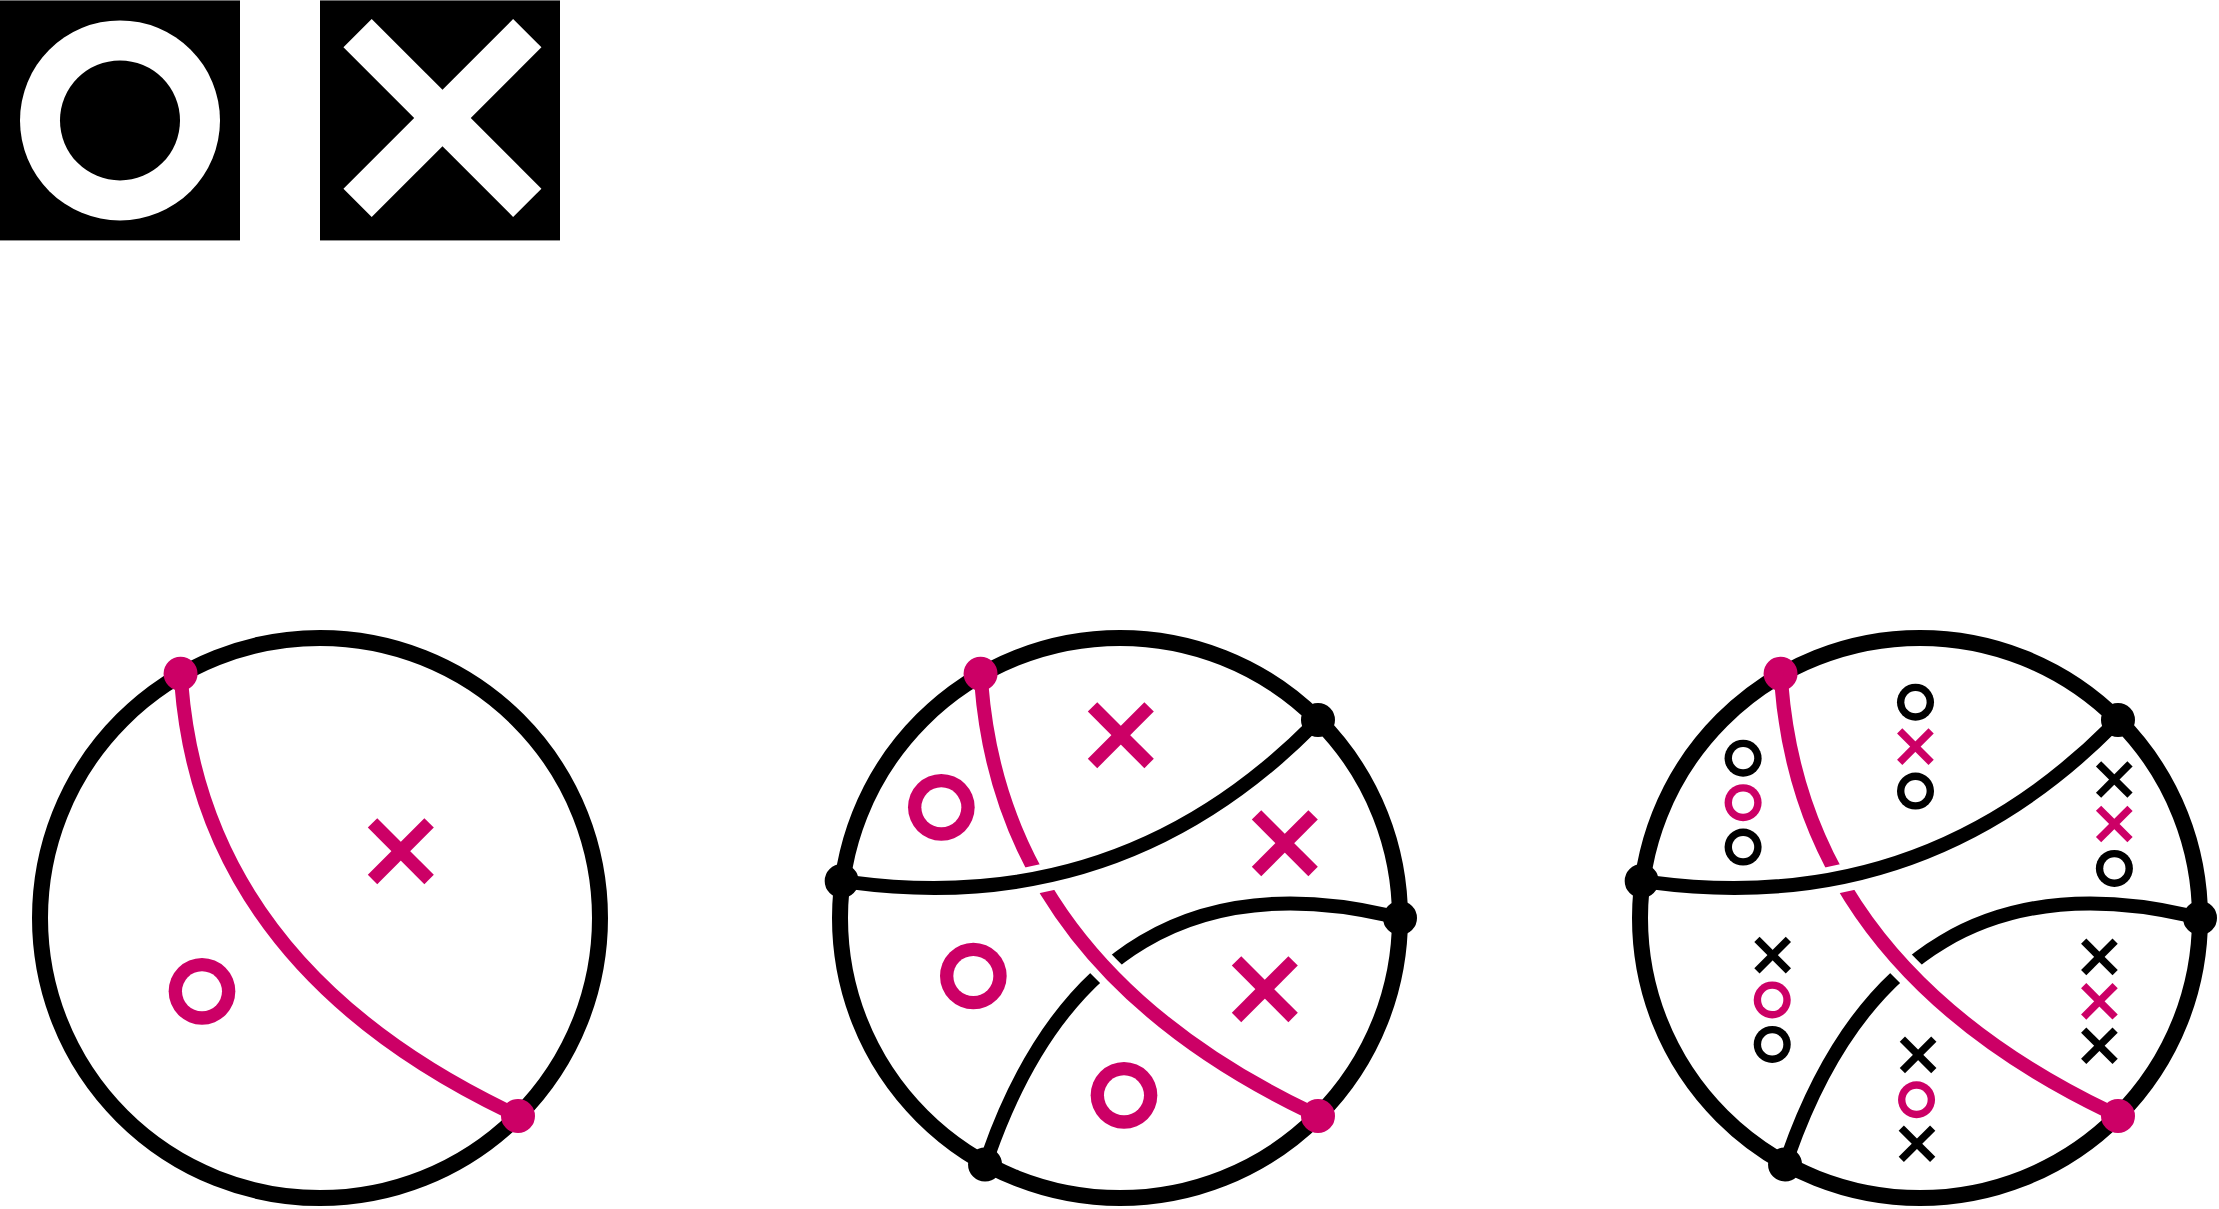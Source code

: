 <mxfile version="17.4.2" type="device"><diagram id="XhJrs_DZZcJG0PwJcU9H" name="Page-1"><mxGraphModel dx="1862" dy="1175" grid="1" gridSize="10" guides="1" tooltips="1" connect="1" arrows="1" fold="1" page="1" pageScale="1" pageWidth="1100" pageHeight="850" math="0" shadow="0"><root><mxCell id="0"/><mxCell id="1" parent="0"/><mxCell id="ZoVubhiJDVBqyZDewWoj-236" value="" style="ellipse;whiteSpace=wrap;html=1;aspect=fixed;fillColor=none;strokeWidth=8;" vertex="1" parent="1"><mxGeometry x="40" y="360" width="280" height="280" as="geometry"/></mxCell><mxCell id="ZoVubhiJDVBqyZDewWoj-2" value="" style="ellipse;whiteSpace=wrap;html=1;aspect=fixed;fillColor=none;strokeWidth=8;" vertex="1" parent="1"><mxGeometry x="440" y="360" width="280" height="280" as="geometry"/></mxCell><mxCell id="ZoVubhiJDVBqyZDewWoj-237" value="" style="endArrow=oval;html=1;curved=1;strokeWidth=7;entryX=1;entryY=1;entryDx=0;entryDy=0;exitX=0.251;exitY=0.064;exitDx=0;exitDy=0;strokeColor=#CC0066;exitPerimeter=0;endFill=1;startArrow=oval;startFill=1;endSize=10;startSize=10;" edge="1" parent="1" source="ZoVubhiJDVBqyZDewWoj-236" target="ZoVubhiJDVBqyZDewWoj-236"><mxGeometry width="50" height="50" relative="1" as="geometry"><mxPoint x="71.173" y="483.293" as="sourcePoint"/><mxPoint x="302.328" y="424.338" as="targetPoint"/><Array as="points"><mxPoint x="121.667" y="523.333"/></Array></mxGeometry></mxCell><mxCell id="XhDwrXrgTt5UJmbR6_wa-1" value="" style="whiteSpace=wrap;html=1;aspect=fixed;strokeColor=none;fillColor=#000000;" parent="1" vertex="1"><mxGeometry x="20" y="41.21" width="120" height="120" as="geometry"/></mxCell><mxCell id="XhDwrXrgTt5UJmbR6_wa-2" value="" style="ellipse;whiteSpace=wrap;html=1;aspect=fixed;strokeColor=none;" parent="1" vertex="1"><mxGeometry x="30" y="51.21" width="100" height="100" as="geometry"/></mxCell><mxCell id="XhDwrXrgTt5UJmbR6_wa-3" value="" style="ellipse;whiteSpace=wrap;html=1;aspect=fixed;strokeColor=none;fillColor=#000000;" parent="1" vertex="1"><mxGeometry x="50" y="71.21" width="60" height="60" as="geometry"/></mxCell><mxCell id="XhDwrXrgTt5UJmbR6_wa-4" value="" style="whiteSpace=wrap;html=1;aspect=fixed;strokeColor=none;fillColor=#000000;" parent="1" vertex="1"><mxGeometry x="180" y="41.21" width="120" height="120" as="geometry"/></mxCell><mxCell id="XhDwrXrgTt5UJmbR6_wa-5" value="" style="rounded=0;whiteSpace=wrap;html=1;fillColor=#FFFFFF;strokeColor=none;rotation=45;" parent="1" vertex="1"><mxGeometry x="231.21" y="40" width="20" height="120" as="geometry"/></mxCell><mxCell id="XhDwrXrgTt5UJmbR6_wa-6" value="" style="rounded=0;whiteSpace=wrap;html=1;fillColor=#FFFFFF;strokeColor=none;rotation=-45;" parent="1" vertex="1"><mxGeometry x="231.21" y="40" width="20" height="120" as="geometry"/></mxCell><mxCell id="ZoVubhiJDVBqyZDewWoj-220" value="" style="group" vertex="1" connectable="0" parent="1"><mxGeometry x="474.003" y="428.003" width="33.333" height="33.333" as="geometry"/></mxCell><mxCell id="ZoVubhiJDVBqyZDewWoj-221" value="" style="ellipse;whiteSpace=wrap;html=1;aspect=fixed;strokeColor=none;fillColor=#CC0066;" vertex="1" parent="ZoVubhiJDVBqyZDewWoj-220"><mxGeometry width="33.333" height="33.333" as="geometry"/></mxCell><mxCell id="ZoVubhiJDVBqyZDewWoj-222" value="" style="ellipse;whiteSpace=wrap;html=1;aspect=fixed;strokeColor=none;fillColor=#FFFFFF;" vertex="1" parent="ZoVubhiJDVBqyZDewWoj-220"><mxGeometry x="6.667" y="6.667" width="20" height="20" as="geometry"/></mxCell><mxCell id="ZoVubhiJDVBqyZDewWoj-226" value="" style="group" vertex="1" connectable="0" parent="1"><mxGeometry x="560" y="389" width="40" height="40" as="geometry"/></mxCell><mxCell id="ZoVubhiJDVBqyZDewWoj-227" value="" style="rounded=0;whiteSpace=wrap;html=1;fillColor=#CC0066;strokeColor=none;rotation=45;" vertex="1" parent="ZoVubhiJDVBqyZDewWoj-226"><mxGeometry x="17.07" y="-0.403" width="6.667" height="40" as="geometry"/></mxCell><mxCell id="ZoVubhiJDVBqyZDewWoj-228" value="" style="rounded=0;whiteSpace=wrap;html=1;fillColor=#CC0066;strokeColor=none;rotation=-45;" vertex="1" parent="ZoVubhiJDVBqyZDewWoj-226"><mxGeometry x="17.07" y="-0.403" width="6.667" height="40" as="geometry"/></mxCell><mxCell id="ZoVubhiJDVBqyZDewWoj-230" value="" style="group" vertex="1" connectable="0" parent="1"><mxGeometry x="642" y="443" width="40" height="40" as="geometry"/></mxCell><mxCell id="ZoVubhiJDVBqyZDewWoj-231" value="" style="rounded=0;whiteSpace=wrap;html=1;fillColor=#CC0066;strokeColor=none;rotation=45;" vertex="1" parent="ZoVubhiJDVBqyZDewWoj-230"><mxGeometry x="17.07" y="-0.403" width="6.667" height="40" as="geometry"/></mxCell><mxCell id="ZoVubhiJDVBqyZDewWoj-232" value="" style="rounded=0;whiteSpace=wrap;html=1;fillColor=#CC0066;strokeColor=none;rotation=-45;" vertex="1" parent="ZoVubhiJDVBqyZDewWoj-230"><mxGeometry x="17.07" y="-0.403" width="6.667" height="40" as="geometry"/></mxCell><mxCell id="ZoVubhiJDVBqyZDewWoj-240" value="" style="group" vertex="1" connectable="0" parent="1"><mxGeometry x="104.333" y="520.003" width="33.333" height="33.333" as="geometry"/></mxCell><mxCell id="ZoVubhiJDVBqyZDewWoj-241" value="" style="ellipse;whiteSpace=wrap;html=1;aspect=fixed;strokeColor=none;fillColor=#CC0066;" vertex="1" parent="ZoVubhiJDVBqyZDewWoj-240"><mxGeometry width="33.333" height="33.333" as="geometry"/></mxCell><mxCell id="ZoVubhiJDVBqyZDewWoj-242" value="" style="ellipse;whiteSpace=wrap;html=1;aspect=fixed;strokeColor=none;fillColor=#FFFFFF;" vertex="1" parent="ZoVubhiJDVBqyZDewWoj-240"><mxGeometry x="6.667" y="6.667" width="20" height="20" as="geometry"/></mxCell><mxCell id="ZoVubhiJDVBqyZDewWoj-246" value="" style="group" vertex="1" connectable="0" parent="1"><mxGeometry x="200" y="447" width="40" height="40" as="geometry"/></mxCell><mxCell id="ZoVubhiJDVBqyZDewWoj-247" value="" style="rounded=0;whiteSpace=wrap;html=1;fillColor=#CC0066;strokeColor=none;rotation=45;" vertex="1" parent="ZoVubhiJDVBqyZDewWoj-246"><mxGeometry x="17.07" y="-0.403" width="6.667" height="40" as="geometry"/></mxCell><mxCell id="ZoVubhiJDVBqyZDewWoj-248" value="" style="rounded=0;whiteSpace=wrap;html=1;fillColor=#CC0066;strokeColor=none;rotation=-45;" vertex="1" parent="ZoVubhiJDVBqyZDewWoj-246"><mxGeometry x="17.07" y="-0.403" width="6.667" height="40" as="geometry"/></mxCell><mxCell id="ZoVubhiJDVBqyZDewWoj-4" value="" style="endArrow=oval;html=1;curved=1;strokeWidth=7;entryX=1;entryY=0.5;entryDx=0;entryDy=0;exitX=0.259;exitY=0.94;exitDx=0;exitDy=0;endSize=10;startSize=10;startArrow=oval;startFill=1;endFill=1;exitPerimeter=0;" edge="1" parent="1" source="ZoVubhiJDVBqyZDewWoj-2" target="ZoVubhiJDVBqyZDewWoj-2"><mxGeometry width="50" height="50" relative="1" as="geometry"><mxPoint x="459.507" y="471.627" as="sourcePoint"/><mxPoint x="690.662" y="412.672" as="targetPoint"/><Array as="points"><mxPoint x="568.333" y="465"/></Array></mxGeometry></mxCell><mxCell id="ZoVubhiJDVBqyZDewWoj-29" value="" style="rounded=0;whiteSpace=wrap;html=1;strokeColor=none;strokeWidth=0.5;fillColor=#FFFFFF;rotation=-44.9;" vertex="1" parent="1"><mxGeometry x="566.71" y="517.27" width="14.22" height="18" as="geometry"/></mxCell><mxCell id="ZoVubhiJDVBqyZDewWoj-216" value="" style="group" vertex="1" connectable="0" parent="1"><mxGeometry x="565.333" y="572.003" width="33.333" height="33.333" as="geometry"/></mxCell><mxCell id="ZoVubhiJDVBqyZDewWoj-105" value="" style="ellipse;whiteSpace=wrap;html=1;aspect=fixed;strokeColor=none;fillColor=#CC0066;" vertex="1" parent="ZoVubhiJDVBqyZDewWoj-216"><mxGeometry width="33.333" height="33.333" as="geometry"/></mxCell><mxCell id="ZoVubhiJDVBqyZDewWoj-106" value="" style="ellipse;whiteSpace=wrap;html=1;aspect=fixed;strokeColor=none;fillColor=#FFFFFF;" vertex="1" parent="ZoVubhiJDVBqyZDewWoj-216"><mxGeometry x="6.667" y="6.667" width="20" height="20" as="geometry"/></mxCell><mxCell id="ZoVubhiJDVBqyZDewWoj-217" value="" style="group" vertex="1" connectable="0" parent="1"><mxGeometry x="490.003" y="512.333" width="33.333" height="33.333" as="geometry"/></mxCell><mxCell id="ZoVubhiJDVBqyZDewWoj-218" value="" style="ellipse;whiteSpace=wrap;html=1;aspect=fixed;strokeColor=none;fillColor=#CC0066;" vertex="1" parent="ZoVubhiJDVBqyZDewWoj-217"><mxGeometry width="33.333" height="33.333" as="geometry"/></mxCell><mxCell id="ZoVubhiJDVBqyZDewWoj-219" value="" style="ellipse;whiteSpace=wrap;html=1;aspect=fixed;strokeColor=none;fillColor=#FFFFFF;" vertex="1" parent="ZoVubhiJDVBqyZDewWoj-217"><mxGeometry x="6.667" y="6.667" width="20" height="20" as="geometry"/></mxCell><mxCell id="ZoVubhiJDVBqyZDewWoj-223" value="" style="group" vertex="1" connectable="0" parent="1"><mxGeometry x="632" y="516" width="40" height="40" as="geometry"/></mxCell><mxCell id="ZoVubhiJDVBqyZDewWoj-224" value="" style="rounded=0;whiteSpace=wrap;html=1;fillColor=#CC0066;strokeColor=none;rotation=45;" vertex="1" parent="ZoVubhiJDVBqyZDewWoj-223"><mxGeometry x="17.07" y="-0.403" width="6.667" height="40" as="geometry"/></mxCell><mxCell id="ZoVubhiJDVBqyZDewWoj-225" value="" style="rounded=0;whiteSpace=wrap;html=1;fillColor=#CC0066;strokeColor=none;rotation=-45;" vertex="1" parent="ZoVubhiJDVBqyZDewWoj-223"><mxGeometry x="17.07" y="-0.403" width="6.667" height="40" as="geometry"/></mxCell><mxCell id="ZoVubhiJDVBqyZDewWoj-258" value="" style="endArrow=oval;html=1;curved=1;strokeWidth=7;entryX=1;entryY=1;entryDx=0;entryDy=0;exitX=0.251;exitY=0.064;exitDx=0;exitDy=0;strokeColor=#CC0066;exitPerimeter=0;endFill=1;startArrow=oval;startFill=1;endSize=10;startSize=10;" edge="1" parent="1"><mxGeometry width="50" height="50" relative="1" as="geometry"><mxPoint x="510.28" y="377.92" as="sourcePoint"/><mxPoint x="678.995" y="598.995" as="targetPoint"/><Array as="points"><mxPoint x="521.667" y="523.333"/></Array></mxGeometry></mxCell><mxCell id="ZoVubhiJDVBqyZDewWoj-259" value="" style="rounded=0;whiteSpace=wrap;html=1;strokeColor=none;strokeWidth=0.5;fillColor=#FFFFFF;rotation=-12;" vertex="1" parent="1"><mxGeometry x="531.21" y="472.98" width="17.67" height="14.03" as="geometry"/></mxCell><mxCell id="ZoVubhiJDVBqyZDewWoj-3" value="" style="endArrow=oval;html=1;curved=1;strokeWidth=7;entryX=1;entryY=0;entryDx=0;entryDy=0;exitX=0.003;exitY=0.434;exitDx=0;exitDy=0;endSize=10;startSize=10;endFill=1;startArrow=oval;startFill=1;exitPerimeter=0;" edge="1" parent="1" source="ZoVubhiJDVBqyZDewWoj-2" target="ZoVubhiJDVBqyZDewWoj-2"><mxGeometry width="50" height="50" relative="1" as="geometry"><mxPoint x="486.667" y="500" as="sourcePoint"/><mxPoint x="545" y="441.667" as="targetPoint"/><Array as="points"><mxPoint x="580" y="500"/></Array></mxGeometry></mxCell><mxCell id="ZoVubhiJDVBqyZDewWoj-260" value="" style="ellipse;whiteSpace=wrap;html=1;aspect=fixed;fillColor=none;strokeWidth=8;" vertex="1" parent="1"><mxGeometry x="840" y="360" width="280" height="280" as="geometry"/></mxCell><mxCell id="ZoVubhiJDVBqyZDewWoj-270" value="" style="endArrow=oval;html=1;curved=1;strokeWidth=7;entryX=1;entryY=0.5;entryDx=0;entryDy=0;exitX=0.259;exitY=0.94;exitDx=0;exitDy=0;endSize=10;startSize=10;startArrow=oval;startFill=1;endFill=1;exitPerimeter=0;" edge="1" parent="1" source="ZoVubhiJDVBqyZDewWoj-260" target="ZoVubhiJDVBqyZDewWoj-260"><mxGeometry width="50" height="50" relative="1" as="geometry"><mxPoint x="859.507" y="471.627" as="sourcePoint"/><mxPoint x="1090.662" y="412.672" as="targetPoint"/><Array as="points"><mxPoint x="968.333" y="465"/></Array></mxGeometry></mxCell><mxCell id="ZoVubhiJDVBqyZDewWoj-271" value="" style="rounded=0;whiteSpace=wrap;html=1;strokeColor=none;strokeWidth=0.5;fillColor=#FFFFFF;rotation=-44.9;" vertex="1" parent="1"><mxGeometry x="966.71" y="517.27" width="14.22" height="18" as="geometry"/></mxCell><mxCell id="ZoVubhiJDVBqyZDewWoj-281" value="" style="endArrow=oval;html=1;curved=1;strokeWidth=7;entryX=1;entryY=1;entryDx=0;entryDy=0;exitX=0.251;exitY=0.064;exitDx=0;exitDy=0;strokeColor=#CC0066;exitPerimeter=0;endFill=1;startArrow=oval;startFill=1;endSize=10;startSize=10;" edge="1" parent="1"><mxGeometry width="50" height="50" relative="1" as="geometry"><mxPoint x="910.28" y="377.92" as="sourcePoint"/><mxPoint x="1078.995" y="598.995" as="targetPoint"/><Array as="points"><mxPoint x="921.667" y="523.333"/></Array></mxGeometry></mxCell><mxCell id="ZoVubhiJDVBqyZDewWoj-282" value="" style="rounded=0;whiteSpace=wrap;html=1;strokeColor=none;strokeWidth=0.5;fillColor=#FFFFFF;rotation=-12;" vertex="1" parent="1"><mxGeometry x="931.21" y="472.98" width="17.67" height="14.03" as="geometry"/></mxCell><mxCell id="ZoVubhiJDVBqyZDewWoj-283" value="" style="endArrow=oval;html=1;curved=1;strokeWidth=7;entryX=1;entryY=0;entryDx=0;entryDy=0;exitX=0.003;exitY=0.434;exitDx=0;exitDy=0;endSize=10;startSize=10;endFill=1;startArrow=oval;startFill=1;exitPerimeter=0;" edge="1" parent="1" source="ZoVubhiJDVBqyZDewWoj-260" target="ZoVubhiJDVBqyZDewWoj-260"><mxGeometry width="50" height="50" relative="1" as="geometry"><mxPoint x="886.667" y="500" as="sourcePoint"/><mxPoint x="945" y="441.667" as="targetPoint"/><Array as="points"><mxPoint x="980" y="500"/></Array></mxGeometry></mxCell><mxCell id="ZoVubhiJDVBqyZDewWoj-189" value="" style="group" vertex="1" connectable="0" parent="1"><mxGeometry x="1058.362" y="508.541" width="22.22" height="66.659" as="geometry"/></mxCell><mxCell id="ZoVubhiJDVBqyZDewWoj-190" value="" style="group" vertex="1" connectable="0" parent="ZoVubhiJDVBqyZDewWoj-189"><mxGeometry y="44.44" width="22.22" height="22.22" as="geometry"/></mxCell><mxCell id="ZoVubhiJDVBqyZDewWoj-192" value="" style="rounded=0;whiteSpace=wrap;html=1;fillColor=#000000;strokeColor=none;rotation=45;" vertex="1" parent="ZoVubhiJDVBqyZDewWoj-190"><mxGeometry x="9.482" y="-0.224" width="3.703" height="22.22" as="geometry"/></mxCell><mxCell id="ZoVubhiJDVBqyZDewWoj-193" value="" style="rounded=0;whiteSpace=wrap;html=1;fillColor=#000000;strokeColor=none;rotation=-45;" vertex="1" parent="ZoVubhiJDVBqyZDewWoj-190"><mxGeometry x="9.482" y="-0.224" width="3.703" height="22.22" as="geometry"/></mxCell><mxCell id="ZoVubhiJDVBqyZDewWoj-198" value="" style="group" vertex="1" connectable="0" parent="ZoVubhiJDVBqyZDewWoj-189"><mxGeometry y="22.22" width="22.22" height="22.22" as="geometry"/></mxCell><mxCell id="ZoVubhiJDVBqyZDewWoj-200" value="" style="rounded=0;whiteSpace=wrap;html=1;fillColor=#CC0066;strokeColor=none;rotation=45;" vertex="1" parent="ZoVubhiJDVBqyZDewWoj-198"><mxGeometry x="9.482" y="-0.224" width="3.703" height="22.22" as="geometry"/></mxCell><mxCell id="ZoVubhiJDVBqyZDewWoj-201" value="" style="rounded=0;whiteSpace=wrap;html=1;fillColor=#CC0066;strokeColor=none;rotation=-45;" vertex="1" parent="ZoVubhiJDVBqyZDewWoj-198"><mxGeometry x="9.482" y="-0.224" width="3.703" height="22.22" as="geometry"/></mxCell><mxCell id="ZoVubhiJDVBqyZDewWoj-196" value="" style="rounded=0;whiteSpace=wrap;html=1;fillColor=#000000;strokeColor=none;rotation=45;" vertex="1" parent="ZoVubhiJDVBqyZDewWoj-189"><mxGeometry x="9.482" y="-0.224" width="3.703" height="22.22" as="geometry"/></mxCell><mxCell id="ZoVubhiJDVBqyZDewWoj-197" value="" style="rounded=0;whiteSpace=wrap;html=1;fillColor=#000000;strokeColor=none;rotation=-45;" vertex="1" parent="ZoVubhiJDVBqyZDewWoj-189"><mxGeometry x="9.482" y="-0.224" width="3.703" height="22.22" as="geometry"/></mxCell><mxCell id="ZoVubhiJDVBqyZDewWoj-285" value="" style="group" vertex="1" connectable="0" parent="1"><mxGeometry x="966.362" y="381" width="22.498" height="66.659" as="geometry"/></mxCell><mxCell id="ZoVubhiJDVBqyZDewWoj-164" value="" style="group" vertex="1" connectable="0" parent="ZoVubhiJDVBqyZDewWoj-285"><mxGeometry y="22.442" width="22.22" height="22.22" as="geometry"/></mxCell><mxCell id="ZoVubhiJDVBqyZDewWoj-166" value="" style="rounded=0;whiteSpace=wrap;html=1;fillColor=#CC0066;strokeColor=none;rotation=45;" vertex="1" parent="ZoVubhiJDVBqyZDewWoj-164"><mxGeometry x="9.482" y="-0.224" width="3.703" height="22.22" as="geometry"/></mxCell><mxCell id="ZoVubhiJDVBqyZDewWoj-167" value="" style="rounded=0;whiteSpace=wrap;html=1;fillColor=#CC0066;strokeColor=none;rotation=-45;" vertex="1" parent="ZoVubhiJDVBqyZDewWoj-164"><mxGeometry x="9.482" y="-0.224" width="3.703" height="22.22" as="geometry"/></mxCell><mxCell id="ZoVubhiJDVBqyZDewWoj-168" value="" style="group" vertex="1" connectable="0" parent="ZoVubhiJDVBqyZDewWoj-285"><mxGeometry x="0.278" y="44.44" width="22.22" height="22.22" as="geometry"/></mxCell><mxCell id="ZoVubhiJDVBqyZDewWoj-170" value="" style="ellipse;whiteSpace=wrap;html=1;aspect=fixed;strokeColor=none;fillColor=#000000;" vertex="1" parent="ZoVubhiJDVBqyZDewWoj-168"><mxGeometry x="1.852" y="1.852" width="18.516" height="18.516" as="geometry"/></mxCell><mxCell id="ZoVubhiJDVBqyZDewWoj-171" value="" style="ellipse;whiteSpace=wrap;html=1;aspect=fixed;strokeColor=none;fillColor=#FFFFFF;" vertex="1" parent="ZoVubhiJDVBqyZDewWoj-168"><mxGeometry x="5.555" y="5.555" width="11.11" height="11.11" as="geometry"/></mxCell><mxCell id="ZoVubhiJDVBqyZDewWoj-172" value="" style="group" vertex="1" connectable="0" parent="ZoVubhiJDVBqyZDewWoj-285"><mxGeometry x="0.278" width="22.22" height="22.22" as="geometry"/></mxCell><mxCell id="ZoVubhiJDVBqyZDewWoj-174" value="" style="ellipse;whiteSpace=wrap;html=1;aspect=fixed;strokeColor=none;fillColor=#000000;" vertex="1" parent="ZoVubhiJDVBqyZDewWoj-172"><mxGeometry x="1.852" y="1.852" width="18.516" height="18.516" as="geometry"/></mxCell><mxCell id="ZoVubhiJDVBqyZDewWoj-175" value="" style="ellipse;whiteSpace=wrap;html=1;aspect=fixed;strokeColor=none;fillColor=#FFFFFF;" vertex="1" parent="ZoVubhiJDVBqyZDewWoj-172"><mxGeometry x="5.555" y="5.555" width="11.11" height="11.11" as="geometry"/></mxCell><mxCell id="ZoVubhiJDVBqyZDewWoj-286" value="" style="group" vertex="1" connectable="0" parent="1"><mxGeometry x="1065.802" y="419.881" width="22.22" height="64.585" as="geometry"/></mxCell><mxCell id="ZoVubhiJDVBqyZDewWoj-177" value="" style="group" vertex="1" connectable="0" parent="ZoVubhiJDVBqyZDewWoj-286"><mxGeometry width="22.22" height="22.22" as="geometry"/></mxCell><mxCell id="ZoVubhiJDVBqyZDewWoj-179" value="" style="rounded=0;whiteSpace=wrap;html=1;fillColor=#000000;strokeColor=none;rotation=45;" vertex="1" parent="ZoVubhiJDVBqyZDewWoj-177"><mxGeometry x="9.482" y="-0.224" width="3.703" height="22.22" as="geometry"/></mxCell><mxCell id="ZoVubhiJDVBqyZDewWoj-180" value="" style="rounded=0;whiteSpace=wrap;html=1;fillColor=#000000;strokeColor=none;rotation=-45;" vertex="1" parent="ZoVubhiJDVBqyZDewWoj-177"><mxGeometry x="9.482" y="-0.224" width="3.703" height="22.22" as="geometry"/></mxCell><mxCell id="ZoVubhiJDVBqyZDewWoj-181" value="" style="group" vertex="1" connectable="0" parent="ZoVubhiJDVBqyZDewWoj-286"><mxGeometry y="22.22" width="22.22" height="22.22" as="geometry"/></mxCell><mxCell id="ZoVubhiJDVBqyZDewWoj-183" value="" style="rounded=0;whiteSpace=wrap;html=1;fillColor=#CC0066;strokeColor=none;rotation=45;" vertex="1" parent="ZoVubhiJDVBqyZDewWoj-181"><mxGeometry x="9.482" y="-0.224" width="3.703" height="22.22" as="geometry"/></mxCell><mxCell id="ZoVubhiJDVBqyZDewWoj-184" value="" style="rounded=0;whiteSpace=wrap;html=1;fillColor=#CC0066;strokeColor=none;rotation=-45;" vertex="1" parent="ZoVubhiJDVBqyZDewWoj-181"><mxGeometry x="9.482" y="-0.224" width="3.703" height="22.22" as="geometry"/></mxCell><mxCell id="ZoVubhiJDVBqyZDewWoj-187" value="" style="ellipse;whiteSpace=wrap;html=1;aspect=fixed;strokeColor=none;fillColor=#000000;" vertex="1" parent="ZoVubhiJDVBqyZDewWoj-286"><mxGeometry x="2.129" y="46.069" width="18.516" height="18.516" as="geometry"/></mxCell><mxCell id="ZoVubhiJDVBqyZDewWoj-188" value="" style="ellipse;whiteSpace=wrap;html=1;aspect=fixed;strokeColor=none;fillColor=#FFFFFF;" vertex="1" parent="ZoVubhiJDVBqyZDewWoj-286"><mxGeometry x="5.833" y="49.772" width="11.11" height="11.11" as="geometry"/></mxCell><mxCell id="ZoVubhiJDVBqyZDewWoj-287" value="" style="group" vertex="1" connectable="0" parent="1"><mxGeometry x="967.162" y="559.261" width="22.22" height="64.939" as="geometry"/></mxCell><mxCell id="ZoVubhiJDVBqyZDewWoj-155" value="" style="group" vertex="1" connectable="0" parent="ZoVubhiJDVBqyZDewWoj-287"><mxGeometry y="42.719" width="22.22" height="22.22" as="geometry"/></mxCell><mxCell id="ZoVubhiJDVBqyZDewWoj-157" value="" style="rounded=0;whiteSpace=wrap;html=1;fillColor=#000000;strokeColor=none;rotation=45;" vertex="1" parent="ZoVubhiJDVBqyZDewWoj-155"><mxGeometry x="9.482" y="-0.224" width="3.703" height="22.22" as="geometry"/></mxCell><mxCell id="ZoVubhiJDVBqyZDewWoj-158" value="" style="rounded=0;whiteSpace=wrap;html=1;fillColor=#000000;strokeColor=none;rotation=-45;" vertex="1" parent="ZoVubhiJDVBqyZDewWoj-155"><mxGeometry x="9.482" y="-0.224" width="3.703" height="22.22" as="geometry"/></mxCell><mxCell id="ZoVubhiJDVBqyZDewWoj-159" value="" style="group" vertex="1" connectable="0" parent="ZoVubhiJDVBqyZDewWoj-287"><mxGeometry y="20.499" width="22.22" height="22.22" as="geometry"/></mxCell><mxCell id="ZoVubhiJDVBqyZDewWoj-161" value="" style="ellipse;whiteSpace=wrap;html=1;aspect=fixed;strokeColor=none;fillColor=#CC0066;" vertex="1" parent="ZoVubhiJDVBqyZDewWoj-159"><mxGeometry x="1.852" y="1.852" width="18.516" height="18.516" as="geometry"/></mxCell><mxCell id="ZoVubhiJDVBqyZDewWoj-162" value="" style="ellipse;whiteSpace=wrap;html=1;aspect=fixed;strokeColor=none;fillColor=#FFFFFF;" vertex="1" parent="ZoVubhiJDVBqyZDewWoj-159"><mxGeometry x="5.555" y="5.555" width="11.11" height="11.11" as="geometry"/></mxCell><mxCell id="ZoVubhiJDVBqyZDewWoj-153" value="" style="rounded=0;whiteSpace=wrap;html=1;fillColor=#000000;strokeColor=none;rotation=45;" vertex="1" parent="ZoVubhiJDVBqyZDewWoj-287"><mxGeometry x="10.038" y="-1.945" width="3.703" height="22.22" as="geometry"/></mxCell><mxCell id="ZoVubhiJDVBqyZDewWoj-154" value="" style="rounded=0;whiteSpace=wrap;html=1;fillColor=#000000;strokeColor=none;rotation=-45;" vertex="1" parent="ZoVubhiJDVBqyZDewWoj-287"><mxGeometry x="10.038" y="-1.945" width="3.703" height="22.22" as="geometry"/></mxCell><mxCell id="ZoVubhiJDVBqyZDewWoj-288" value="" style="group" vertex="1" connectable="0" parent="1"><mxGeometry x="882.292" y="410.852" width="18.516" height="62.956" as="geometry"/></mxCell><mxCell id="ZoVubhiJDVBqyZDewWoj-140" value="" style="ellipse;whiteSpace=wrap;html=1;aspect=fixed;strokeColor=none;fillColor=#000000;" vertex="1" parent="ZoVubhiJDVBqyZDewWoj-288"><mxGeometry y="44.44" width="18.516" height="18.516" as="geometry"/></mxCell><mxCell id="ZoVubhiJDVBqyZDewWoj-141" value="" style="ellipse;whiteSpace=wrap;html=1;aspect=fixed;strokeColor=none;fillColor=#FFFFFF;" vertex="1" parent="ZoVubhiJDVBqyZDewWoj-288"><mxGeometry x="3.703" y="48.143" width="11.11" height="11.11" as="geometry"/></mxCell><mxCell id="ZoVubhiJDVBqyZDewWoj-144" value="" style="ellipse;whiteSpace=wrap;html=1;aspect=fixed;strokeColor=none;fillColor=#CC0066;" vertex="1" parent="ZoVubhiJDVBqyZDewWoj-288"><mxGeometry y="22.22" width="18.516" height="18.516" as="geometry"/></mxCell><mxCell id="ZoVubhiJDVBqyZDewWoj-145" value="" style="ellipse;whiteSpace=wrap;html=1;aspect=fixed;strokeColor=none;fillColor=#FFFFFF;" vertex="1" parent="ZoVubhiJDVBqyZDewWoj-288"><mxGeometry x="3.703" y="25.923" width="11.11" height="11.11" as="geometry"/></mxCell><mxCell id="ZoVubhiJDVBqyZDewWoj-148" value="" style="ellipse;whiteSpace=wrap;html=1;aspect=fixed;strokeColor=none;fillColor=#000000;" vertex="1" parent="ZoVubhiJDVBqyZDewWoj-288"><mxGeometry width="18.516" height="18.516" as="geometry"/></mxCell><mxCell id="ZoVubhiJDVBqyZDewWoj-149" value="" style="ellipse;whiteSpace=wrap;html=1;aspect=fixed;strokeColor=none;fillColor=#FFFFFF;" vertex="1" parent="ZoVubhiJDVBqyZDewWoj-288"><mxGeometry x="3.703" y="3.703" width="11.11" height="11.11" as="geometry"/></mxCell><mxCell id="ZoVubhiJDVBqyZDewWoj-289" value="" style="group" vertex="1" connectable="0" parent="1"><mxGeometry x="896.852" y="509.38" width="18.648" height="63.087" as="geometry"/></mxCell><mxCell id="ZoVubhiJDVBqyZDewWoj-131" value="" style="ellipse;whiteSpace=wrap;html=1;aspect=fixed;strokeColor=none;fillColor=#000000;" vertex="1" parent="ZoVubhiJDVBqyZDewWoj-289"><mxGeometry y="44.571" width="18.516" height="18.516" as="geometry"/></mxCell><mxCell id="ZoVubhiJDVBqyZDewWoj-132" value="" style="ellipse;whiteSpace=wrap;html=1;aspect=fixed;strokeColor=none;fillColor=#FFFFFF;" vertex="1" parent="ZoVubhiJDVBqyZDewWoj-289"><mxGeometry x="3.703" y="48.274" width="11.11" height="11.11" as="geometry"/></mxCell><mxCell id="ZoVubhiJDVBqyZDewWoj-135" value="" style="ellipse;whiteSpace=wrap;html=1;aspect=fixed;strokeColor=none;fillColor=#CC0066;" vertex="1" parent="ZoVubhiJDVBqyZDewWoj-289"><mxGeometry y="22.351" width="18.516" height="18.516" as="geometry"/></mxCell><mxCell id="ZoVubhiJDVBqyZDewWoj-136" value="" style="ellipse;whiteSpace=wrap;html=1;aspect=fixed;strokeColor=none;fillColor=#FFFFFF;" vertex="1" parent="ZoVubhiJDVBqyZDewWoj-289"><mxGeometry x="3.703" y="26.054" width="11.11" height="11.11" as="geometry"/></mxCell><mxCell id="ZoVubhiJDVBqyZDewWoj-127" value="" style="rounded=0;whiteSpace=wrap;html=1;fillColor=#000000;strokeColor=none;rotation=45;" vertex="1" parent="ZoVubhiJDVBqyZDewWoj-289"><mxGeometry x="7.631" y="-1.945" width="3.703" height="22.22" as="geometry"/></mxCell><mxCell id="ZoVubhiJDVBqyZDewWoj-128" value="" style="rounded=0;whiteSpace=wrap;html=1;fillColor=#000000;strokeColor=none;rotation=-45;" vertex="1" parent="ZoVubhiJDVBqyZDewWoj-289"><mxGeometry x="7.631" y="-1.945" width="3.703" height="22.22" as="geometry"/></mxCell></root></mxGraphModel></diagram></mxfile>